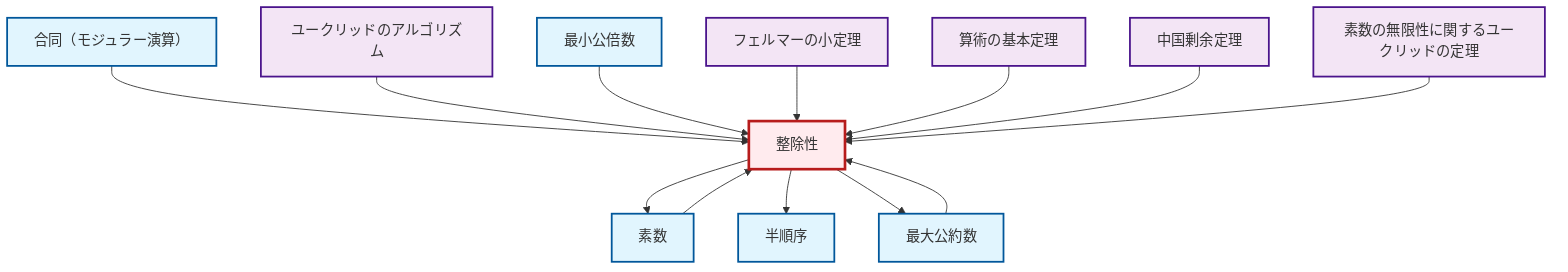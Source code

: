 graph TD
    classDef definition fill:#e1f5fe,stroke:#01579b,stroke-width:2px
    classDef theorem fill:#f3e5f5,stroke:#4a148c,stroke-width:2px
    classDef axiom fill:#fff3e0,stroke:#e65100,stroke-width:2px
    classDef example fill:#e8f5e9,stroke:#1b5e20,stroke-width:2px
    classDef current fill:#ffebee,stroke:#b71c1c,stroke-width:3px
    thm-euclid-infinitude-primes["素数の無限性に関するユークリッドの定理"]:::theorem
    thm-fermat-little["フェルマーの小定理"]:::theorem
    def-lcm["最小公倍数"]:::definition
    def-prime["素数"]:::definition
    def-congruence["合同（モジュラー演算）"]:::definition
    def-divisibility["整除性"]:::definition
    thm-fundamental-arithmetic["算術の基本定理"]:::theorem
    def-gcd["最大公約数"]:::definition
    thm-chinese-remainder["中国剰余定理"]:::theorem
    def-partial-order["半順序"]:::definition
    thm-euclidean-algorithm["ユークリッドのアルゴリズム"]:::theorem
    def-congruence --> def-divisibility
    def-divisibility --> def-prime
    def-divisibility --> def-partial-order
    thm-euclidean-algorithm --> def-divisibility
    def-gcd --> def-divisibility
    def-lcm --> def-divisibility
    thm-fermat-little --> def-divisibility
    thm-fundamental-arithmetic --> def-divisibility
    thm-chinese-remainder --> def-divisibility
    def-prime --> def-divisibility
    def-divisibility --> def-gcd
    thm-euclid-infinitude-primes --> def-divisibility
    class def-divisibility current